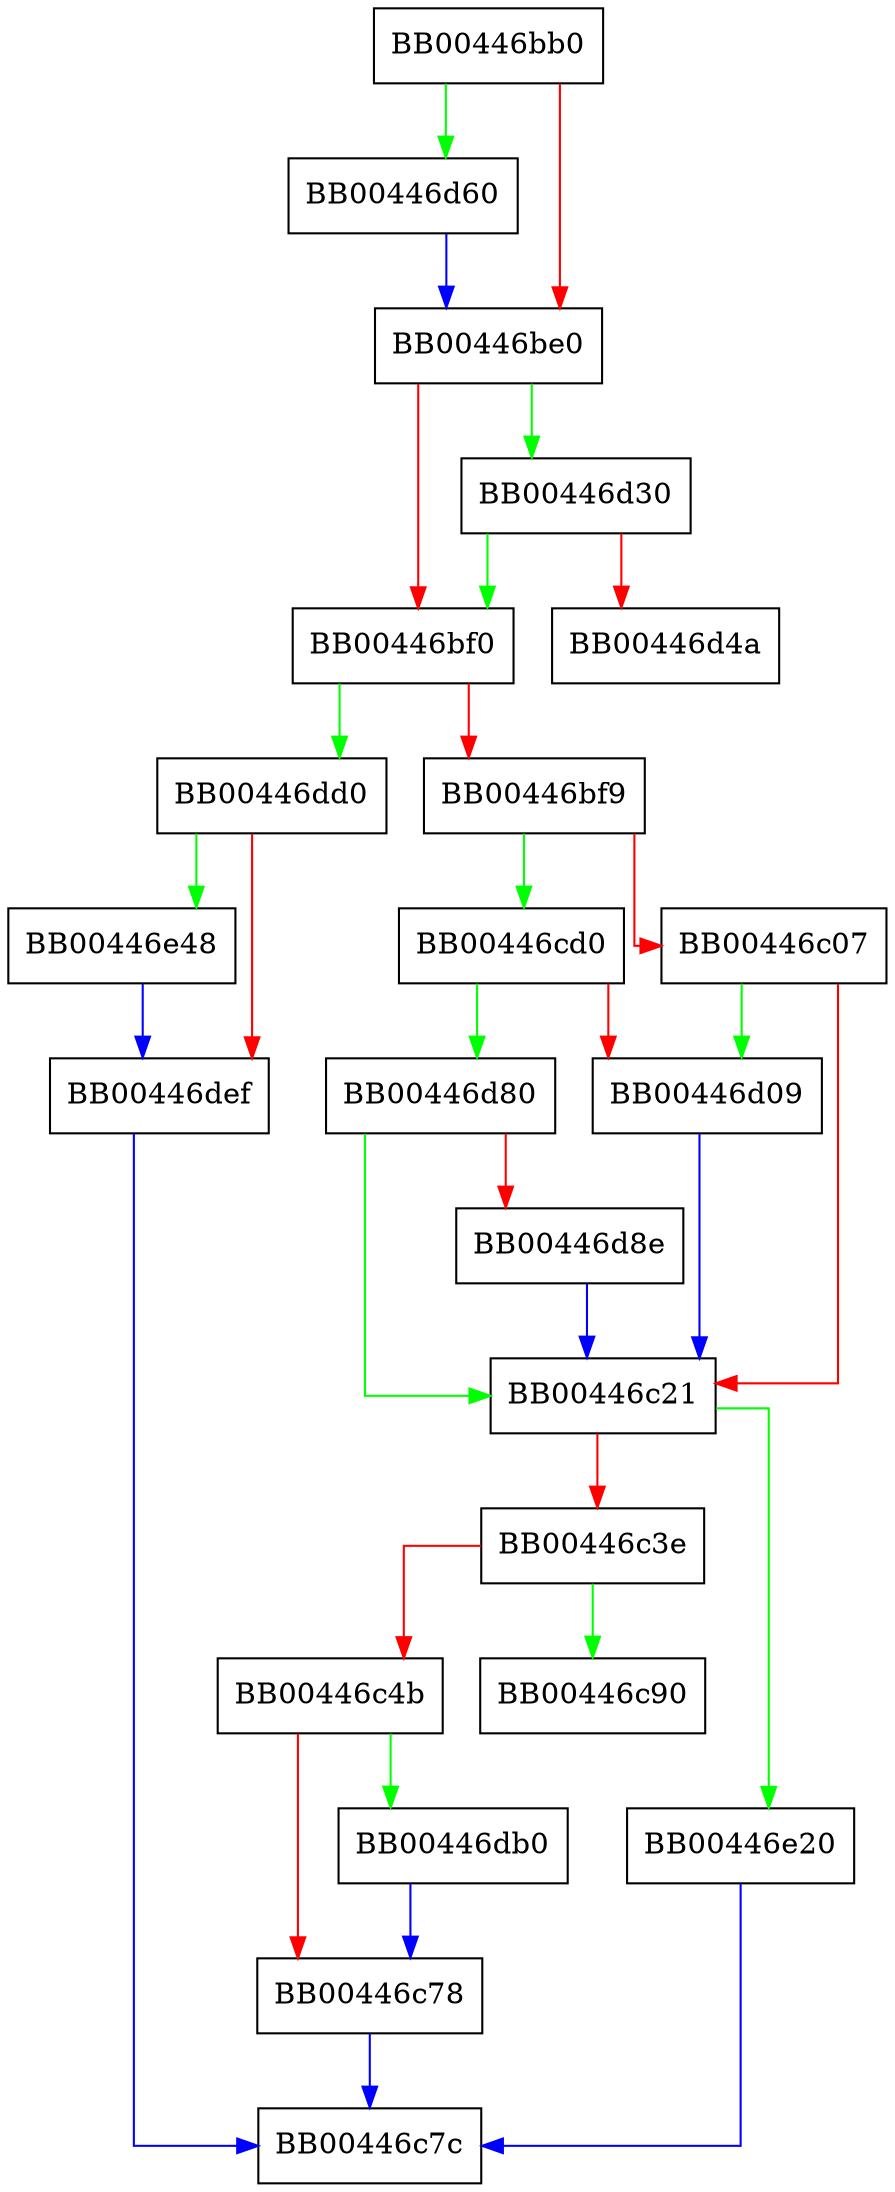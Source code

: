 digraph psk_server_cb {
  node [shape="box"];
  graph [splines=ortho];
  BB00446bb0 -> BB00446d60 [color="green"];
  BB00446bb0 -> BB00446be0 [color="red"];
  BB00446be0 -> BB00446d30 [color="green"];
  BB00446be0 -> BB00446bf0 [color="red"];
  BB00446bf0 -> BB00446dd0 [color="green"];
  BB00446bf0 -> BB00446bf9 [color="red"];
  BB00446bf9 -> BB00446cd0 [color="green"];
  BB00446bf9 -> BB00446c07 [color="red"];
  BB00446c07 -> BB00446d09 [color="green"];
  BB00446c07 -> BB00446c21 [color="red"];
  BB00446c21 -> BB00446e20 [color="green"];
  BB00446c21 -> BB00446c3e [color="red"];
  BB00446c3e -> BB00446c90 [color="green"];
  BB00446c3e -> BB00446c4b [color="red"];
  BB00446c4b -> BB00446db0 [color="green"];
  BB00446c4b -> BB00446c78 [color="red"];
  BB00446c78 -> BB00446c7c [color="blue"];
  BB00446cd0 -> BB00446d80 [color="green"];
  BB00446cd0 -> BB00446d09 [color="red"];
  BB00446d09 -> BB00446c21 [color="blue"];
  BB00446d30 -> BB00446bf0 [color="green"];
  BB00446d30 -> BB00446d4a [color="red"];
  BB00446d60 -> BB00446be0 [color="blue"];
  BB00446d80 -> BB00446c21 [color="green"];
  BB00446d80 -> BB00446d8e [color="red"];
  BB00446d8e -> BB00446c21 [color="blue"];
  BB00446db0 -> BB00446c78 [color="blue"];
  BB00446dd0 -> BB00446e48 [color="green"];
  BB00446dd0 -> BB00446def [color="red"];
  BB00446def -> BB00446c7c [color="blue"];
  BB00446e20 -> BB00446c7c [color="blue"];
  BB00446e48 -> BB00446def [color="blue"];
}